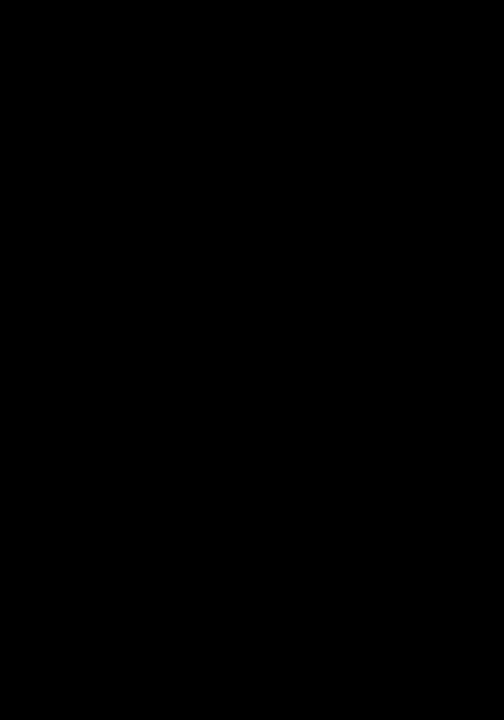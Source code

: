 #Copyright S. V. Paulauskas 2012-2014
#Distributed under GPL v.3.0
#This gnuplot script will execute with energyCal.bash to
#  perform fits on data taken from LeRIBSS
#Associated file: energyCal.bash
reset
#set terminal wxt enhanced

source='sourceFiles/73cu.dat'
folderName='73cu/'
labelYPos='4180.54'
clover='clover3'
leaf='leaf3'
fitType='quad'

fileCommand(m,n,o,p) = sprintf('< paste %s %s/data/%s-%s.dat',m,n,o,p)
graphTitle(n,m,o) = sprintf("Energy vs. Centroid\n%s %s - using %s",n,m,o)
psName(n,m,o) = sprintf("%s-%s-%s.ps",n,m,o)

a=1.
b=1.
c=1.
d=1.

f(x)=a*x**2+b*x+c

fit f(x) fileCommand(source,folderName, clover,leaf) u 3:2 via a,b,c

set label 1 sprintf("f(x) = %g (1/keV) x^2 + %g keV x + %g keV",a,b,c) at 250, labelYPos
set title graphTitle(clover,leaf,source)
set ylabel offset 2,0 "Energy (keV)"
unset key

set terminal postscript enhanced color solid "Helvetica" 12
set output psName(clover,leaf,fitType)

set lmargin 1

set multiplot
set tmargin 0
set size 1,0.6
set origin 0,0.4
plot fileCommand(source,folderName,clover,leaf) u 3:2, f(x)

set xlabel "Centroid (arb)"
unset title
unset label 1
set yrange [-1.5:1.5]
set tmargin 0
set bmargin 0
set size 1,0.4
set origin 0,0.0
plot fileCommand(source,folderName,clover,leaf) u 3:($2-f($3)), 0 lc -1

unset multiplot

